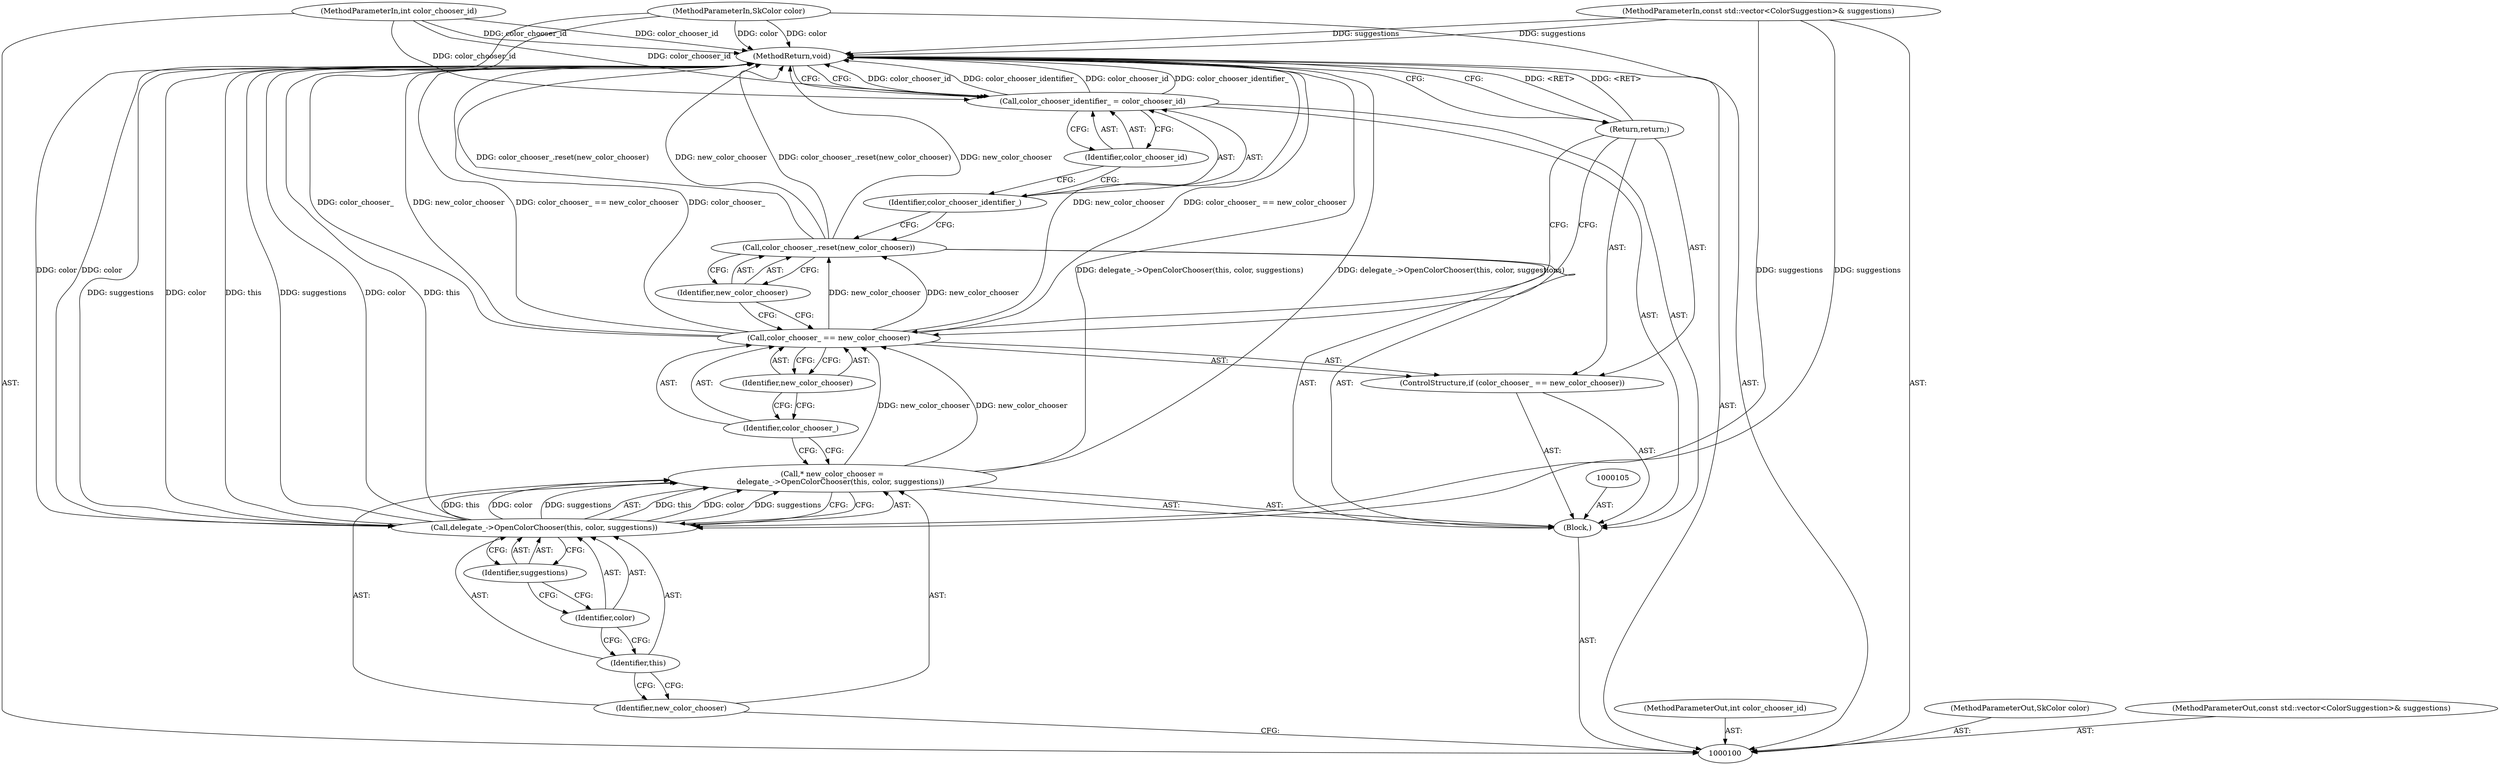 digraph "1_Chrome_820957a3386e960334be3b93b48636e749d38ea3_0" {
"1000122" [label="(MethodReturn,void)"];
"1000119" [label="(Call,color_chooser_identifier_ = color_chooser_id)"];
"1000120" [label="(Identifier,color_chooser_identifier_)"];
"1000121" [label="(Identifier,color_chooser_id)"];
"1000101" [label="(MethodParameterIn,int color_chooser_id)"];
"1000150" [label="(MethodParameterOut,int color_chooser_id)"];
"1000102" [label="(MethodParameterIn,SkColor color)"];
"1000151" [label="(MethodParameterOut,SkColor color)"];
"1000104" [label="(Block,)"];
"1000103" [label="(MethodParameterIn,const std::vector<ColorSuggestion>& suggestions)"];
"1000152" [label="(MethodParameterOut,const std::vector<ColorSuggestion>& suggestions)"];
"1000106" [label="(Call,* new_color_chooser =\n       delegate_->OpenColorChooser(this, color, suggestions))"];
"1000107" [label="(Identifier,new_color_chooser)"];
"1000109" [label="(Identifier,this)"];
"1000110" [label="(Identifier,color)"];
"1000111" [label="(Identifier,suggestions)"];
"1000108" [label="(Call,delegate_->OpenColorChooser(this, color, suggestions))"];
"1000112" [label="(ControlStructure,if (color_chooser_ == new_color_chooser))"];
"1000115" [label="(Identifier,new_color_chooser)"];
"1000113" [label="(Call,color_chooser_ == new_color_chooser)"];
"1000114" [label="(Identifier,color_chooser_)"];
"1000116" [label="(Return,return;)"];
"1000118" [label="(Identifier,new_color_chooser)"];
"1000117" [label="(Call,color_chooser_.reset(new_color_chooser))"];
"1000122" -> "1000100"  [label="AST: "];
"1000122" -> "1000116"  [label="CFG: "];
"1000122" -> "1000119"  [label="CFG: "];
"1000116" -> "1000122"  [label="DDG: <RET>"];
"1000117" -> "1000122"  [label="DDG: color_chooser_.reset(new_color_chooser)"];
"1000117" -> "1000122"  [label="DDG: new_color_chooser"];
"1000106" -> "1000122"  [label="DDG: delegate_->OpenColorChooser(this, color, suggestions)"];
"1000113" -> "1000122"  [label="DDG: color_chooser_"];
"1000113" -> "1000122"  [label="DDG: new_color_chooser"];
"1000113" -> "1000122"  [label="DDG: color_chooser_ == new_color_chooser"];
"1000103" -> "1000122"  [label="DDG: suggestions"];
"1000102" -> "1000122"  [label="DDG: color"];
"1000108" -> "1000122"  [label="DDG: suggestions"];
"1000108" -> "1000122"  [label="DDG: color"];
"1000108" -> "1000122"  [label="DDG: this"];
"1000119" -> "1000122"  [label="DDG: color_chooser_id"];
"1000119" -> "1000122"  [label="DDG: color_chooser_identifier_"];
"1000101" -> "1000122"  [label="DDG: color_chooser_id"];
"1000119" -> "1000104"  [label="AST: "];
"1000119" -> "1000121"  [label="CFG: "];
"1000120" -> "1000119"  [label="AST: "];
"1000121" -> "1000119"  [label="AST: "];
"1000122" -> "1000119"  [label="CFG: "];
"1000119" -> "1000122"  [label="DDG: color_chooser_id"];
"1000119" -> "1000122"  [label="DDG: color_chooser_identifier_"];
"1000101" -> "1000119"  [label="DDG: color_chooser_id"];
"1000120" -> "1000119"  [label="AST: "];
"1000120" -> "1000117"  [label="CFG: "];
"1000121" -> "1000120"  [label="CFG: "];
"1000121" -> "1000119"  [label="AST: "];
"1000121" -> "1000120"  [label="CFG: "];
"1000119" -> "1000121"  [label="CFG: "];
"1000101" -> "1000100"  [label="AST: "];
"1000101" -> "1000122"  [label="DDG: color_chooser_id"];
"1000101" -> "1000119"  [label="DDG: color_chooser_id"];
"1000150" -> "1000100"  [label="AST: "];
"1000102" -> "1000100"  [label="AST: "];
"1000102" -> "1000122"  [label="DDG: color"];
"1000102" -> "1000108"  [label="DDG: color"];
"1000151" -> "1000100"  [label="AST: "];
"1000104" -> "1000100"  [label="AST: "];
"1000105" -> "1000104"  [label="AST: "];
"1000106" -> "1000104"  [label="AST: "];
"1000112" -> "1000104"  [label="AST: "];
"1000117" -> "1000104"  [label="AST: "];
"1000119" -> "1000104"  [label="AST: "];
"1000103" -> "1000100"  [label="AST: "];
"1000103" -> "1000122"  [label="DDG: suggestions"];
"1000103" -> "1000108"  [label="DDG: suggestions"];
"1000152" -> "1000100"  [label="AST: "];
"1000106" -> "1000104"  [label="AST: "];
"1000106" -> "1000108"  [label="CFG: "];
"1000107" -> "1000106"  [label="AST: "];
"1000108" -> "1000106"  [label="AST: "];
"1000114" -> "1000106"  [label="CFG: "];
"1000106" -> "1000122"  [label="DDG: delegate_->OpenColorChooser(this, color, suggestions)"];
"1000108" -> "1000106"  [label="DDG: this"];
"1000108" -> "1000106"  [label="DDG: color"];
"1000108" -> "1000106"  [label="DDG: suggestions"];
"1000106" -> "1000113"  [label="DDG: new_color_chooser"];
"1000107" -> "1000106"  [label="AST: "];
"1000107" -> "1000100"  [label="CFG: "];
"1000109" -> "1000107"  [label="CFG: "];
"1000109" -> "1000108"  [label="AST: "];
"1000109" -> "1000107"  [label="CFG: "];
"1000110" -> "1000109"  [label="CFG: "];
"1000110" -> "1000108"  [label="AST: "];
"1000110" -> "1000109"  [label="CFG: "];
"1000111" -> "1000110"  [label="CFG: "];
"1000111" -> "1000108"  [label="AST: "];
"1000111" -> "1000110"  [label="CFG: "];
"1000108" -> "1000111"  [label="CFG: "];
"1000108" -> "1000106"  [label="AST: "];
"1000108" -> "1000111"  [label="CFG: "];
"1000109" -> "1000108"  [label="AST: "];
"1000110" -> "1000108"  [label="AST: "];
"1000111" -> "1000108"  [label="AST: "];
"1000106" -> "1000108"  [label="CFG: "];
"1000108" -> "1000122"  [label="DDG: suggestions"];
"1000108" -> "1000122"  [label="DDG: color"];
"1000108" -> "1000122"  [label="DDG: this"];
"1000108" -> "1000106"  [label="DDG: this"];
"1000108" -> "1000106"  [label="DDG: color"];
"1000108" -> "1000106"  [label="DDG: suggestions"];
"1000102" -> "1000108"  [label="DDG: color"];
"1000103" -> "1000108"  [label="DDG: suggestions"];
"1000112" -> "1000104"  [label="AST: "];
"1000113" -> "1000112"  [label="AST: "];
"1000116" -> "1000112"  [label="AST: "];
"1000115" -> "1000113"  [label="AST: "];
"1000115" -> "1000114"  [label="CFG: "];
"1000113" -> "1000115"  [label="CFG: "];
"1000113" -> "1000112"  [label="AST: "];
"1000113" -> "1000115"  [label="CFG: "];
"1000114" -> "1000113"  [label="AST: "];
"1000115" -> "1000113"  [label="AST: "];
"1000116" -> "1000113"  [label="CFG: "];
"1000118" -> "1000113"  [label="CFG: "];
"1000113" -> "1000122"  [label="DDG: color_chooser_"];
"1000113" -> "1000122"  [label="DDG: new_color_chooser"];
"1000113" -> "1000122"  [label="DDG: color_chooser_ == new_color_chooser"];
"1000106" -> "1000113"  [label="DDG: new_color_chooser"];
"1000113" -> "1000117"  [label="DDG: new_color_chooser"];
"1000114" -> "1000113"  [label="AST: "];
"1000114" -> "1000106"  [label="CFG: "];
"1000115" -> "1000114"  [label="CFG: "];
"1000116" -> "1000112"  [label="AST: "];
"1000116" -> "1000113"  [label="CFG: "];
"1000122" -> "1000116"  [label="CFG: "];
"1000116" -> "1000122"  [label="DDG: <RET>"];
"1000118" -> "1000117"  [label="AST: "];
"1000118" -> "1000113"  [label="CFG: "];
"1000117" -> "1000118"  [label="CFG: "];
"1000117" -> "1000104"  [label="AST: "];
"1000117" -> "1000118"  [label="CFG: "];
"1000118" -> "1000117"  [label="AST: "];
"1000120" -> "1000117"  [label="CFG: "];
"1000117" -> "1000122"  [label="DDG: color_chooser_.reset(new_color_chooser)"];
"1000117" -> "1000122"  [label="DDG: new_color_chooser"];
"1000113" -> "1000117"  [label="DDG: new_color_chooser"];
}
